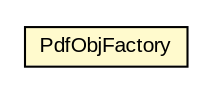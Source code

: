 #!/usr/local/bin/dot
#
# Class diagram 
# Generated by UMLGraph version R5_6-24-gf6e263 (http://www.umlgraph.org/)
#

digraph G {
	edge [fontname="arial",fontsize=10,labelfontname="arial",labelfontsize=10];
	node [fontname="arial",fontsize=10,shape=plaintext];
	nodesep=0.25;
	ranksep=0.5;
	// eu.europa.esig.dss.pdf.PdfObjFactory
	c501918 [label=<<table title="eu.europa.esig.dss.pdf.PdfObjFactory" border="0" cellborder="1" cellspacing="0" cellpadding="2" port="p" bgcolor="lemonChiffon" href="./PdfObjFactory.html">
		<tr><td><table border="0" cellspacing="0" cellpadding="1">
<tr><td align="center" balign="center"> PdfObjFactory </td></tr>
		</table></td></tr>
		</table>>, URL="./PdfObjFactory.html", fontname="arial", fontcolor="black", fontsize=10.0];
}

